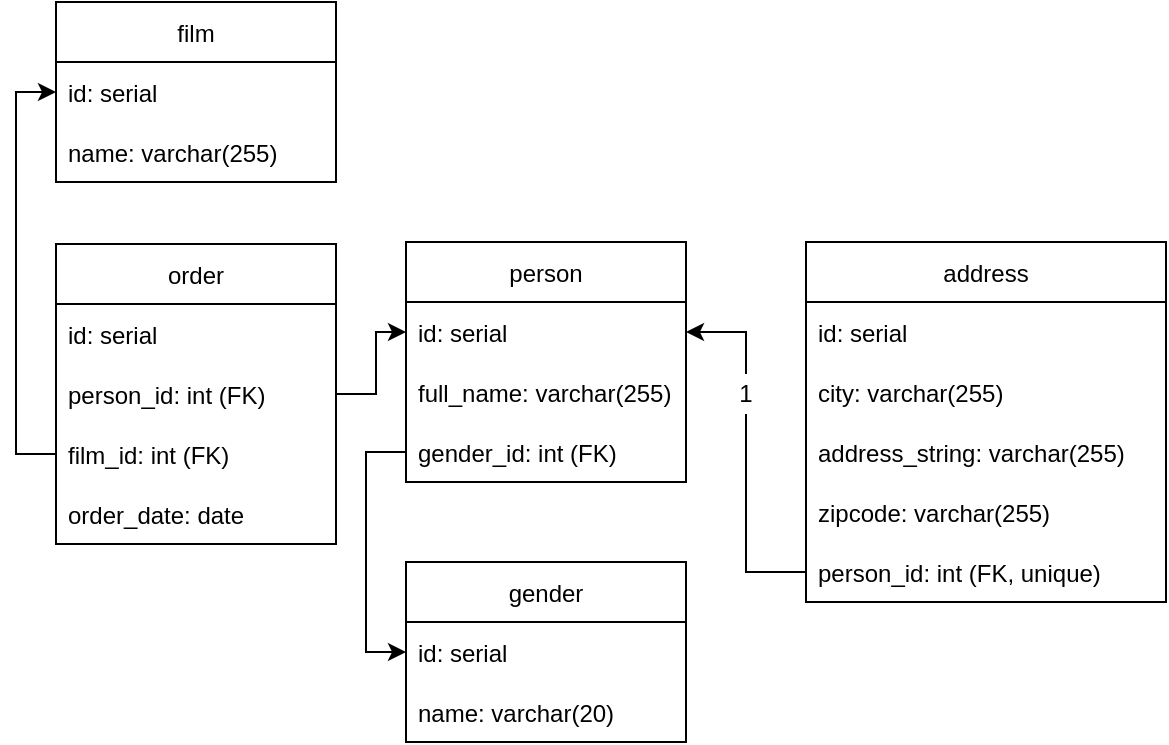 <mxfile version="20.3.0" type="device"><diagram id="j43vD2auWmKj3YSE7arQ" name="Page-1"><mxGraphModel dx="1207" dy="1104" grid="1" gridSize="10" guides="1" tooltips="1" connect="1" arrows="1" fold="1" page="1" pageScale="1" pageWidth="850" pageHeight="1100" math="0" shadow="0"><root><mxCell id="0"/><mxCell id="1" parent="0"/><mxCell id="PZMbB9I0WdduzSQIdq6V-1" value="person" style="swimlane;fontStyle=0;childLayout=stackLayout;horizontal=1;startSize=30;horizontalStack=0;resizeParent=1;resizeParentMax=0;resizeLast=0;collapsible=1;marginBottom=0;" vertex="1" parent="1"><mxGeometry x="320" y="180" width="140" height="120" as="geometry"/></mxCell><mxCell id="PZMbB9I0WdduzSQIdq6V-2" value="id: serial" style="text;strokeColor=none;fillColor=none;align=left;verticalAlign=middle;spacingLeft=4;spacingRight=4;overflow=hidden;points=[[0,0.5],[1,0.5]];portConstraint=eastwest;rotatable=0;" vertex="1" parent="PZMbB9I0WdduzSQIdq6V-1"><mxGeometry y="30" width="140" height="30" as="geometry"/></mxCell><mxCell id="PZMbB9I0WdduzSQIdq6V-3" value="full_name: varchar(255)" style="text;strokeColor=none;fillColor=none;align=left;verticalAlign=middle;spacingLeft=4;spacingRight=4;overflow=hidden;points=[[0,0.5],[1,0.5]];portConstraint=eastwest;rotatable=0;" vertex="1" parent="PZMbB9I0WdduzSQIdq6V-1"><mxGeometry y="60" width="140" height="30" as="geometry"/></mxCell><mxCell id="PZMbB9I0WdduzSQIdq6V-13" value="gender_id: int (FK)" style="text;strokeColor=none;fillColor=none;align=left;verticalAlign=middle;spacingLeft=4;spacingRight=4;overflow=hidden;points=[[0,0.5],[1,0.5]];portConstraint=eastwest;rotatable=0;" vertex="1" parent="PZMbB9I0WdduzSQIdq6V-1"><mxGeometry y="90" width="140" height="30" as="geometry"/></mxCell><mxCell id="PZMbB9I0WdduzSQIdq6V-5" value="address" style="swimlane;fontStyle=0;childLayout=stackLayout;horizontal=1;startSize=30;horizontalStack=0;resizeParent=1;resizeParentMax=0;resizeLast=0;collapsible=1;marginBottom=0;" vertex="1" parent="1"><mxGeometry x="520" y="180" width="180" height="180" as="geometry"/></mxCell><mxCell id="PZMbB9I0WdduzSQIdq6V-6" value="id: serial" style="text;strokeColor=none;fillColor=none;align=left;verticalAlign=middle;spacingLeft=4;spacingRight=4;overflow=hidden;points=[[0,0.5],[1,0.5]];portConstraint=eastwest;rotatable=0;" vertex="1" parent="PZMbB9I0WdduzSQIdq6V-5"><mxGeometry y="30" width="180" height="30" as="geometry"/></mxCell><mxCell id="PZMbB9I0WdduzSQIdq6V-7" value="city: varchar(255)" style="text;strokeColor=none;fillColor=none;align=left;verticalAlign=middle;spacingLeft=4;spacingRight=4;overflow=hidden;points=[[0,0.5],[1,0.5]];portConstraint=eastwest;rotatable=0;" vertex="1" parent="PZMbB9I0WdduzSQIdq6V-5"><mxGeometry y="60" width="180" height="30" as="geometry"/></mxCell><mxCell id="PZMbB9I0WdduzSQIdq6V-30" value="address_string: varchar(255)" style="text;strokeColor=none;fillColor=none;align=left;verticalAlign=middle;spacingLeft=4;spacingRight=4;overflow=hidden;points=[[0,0.5],[1,0.5]];portConstraint=eastwest;rotatable=0;" vertex="1" parent="PZMbB9I0WdduzSQIdq6V-5"><mxGeometry y="90" width="180" height="30" as="geometry"/></mxCell><mxCell id="PZMbB9I0WdduzSQIdq6V-31" value="zipcode: varchar(255)" style="text;strokeColor=none;fillColor=none;align=left;verticalAlign=middle;spacingLeft=4;spacingRight=4;overflow=hidden;points=[[0,0.5],[1,0.5]];portConstraint=eastwest;rotatable=0;" vertex="1" parent="PZMbB9I0WdduzSQIdq6V-5"><mxGeometry y="120" width="180" height="30" as="geometry"/></mxCell><mxCell id="PZMbB9I0WdduzSQIdq6V-8" value="person_id: int (FK, unique)" style="text;strokeColor=none;fillColor=none;align=left;verticalAlign=middle;spacingLeft=4;spacingRight=4;overflow=hidden;points=[[0,0.5],[1,0.5]];portConstraint=eastwest;rotatable=0;" vertex="1" parent="PZMbB9I0WdduzSQIdq6V-5"><mxGeometry y="150" width="180" height="30" as="geometry"/></mxCell><mxCell id="PZMbB9I0WdduzSQIdq6V-9" value="gender" style="swimlane;fontStyle=0;childLayout=stackLayout;horizontal=1;startSize=30;horizontalStack=0;resizeParent=1;resizeParentMax=0;resizeLast=0;collapsible=1;marginBottom=0;" vertex="1" parent="1"><mxGeometry x="320" y="340" width="140" height="90" as="geometry"/></mxCell><mxCell id="PZMbB9I0WdduzSQIdq6V-10" value="id: serial" style="text;strokeColor=none;fillColor=none;align=left;verticalAlign=middle;spacingLeft=4;spacingRight=4;overflow=hidden;points=[[0,0.5],[1,0.5]];portConstraint=eastwest;rotatable=0;" vertex="1" parent="PZMbB9I0WdduzSQIdq6V-9"><mxGeometry y="30" width="140" height="30" as="geometry"/></mxCell><mxCell id="PZMbB9I0WdduzSQIdq6V-11" value="name: varchar(20)" style="text;strokeColor=none;fillColor=none;align=left;verticalAlign=middle;spacingLeft=4;spacingRight=4;overflow=hidden;points=[[0,0.5],[1,0.5]];portConstraint=eastwest;rotatable=0;" vertex="1" parent="PZMbB9I0WdduzSQIdq6V-9"><mxGeometry y="60" width="140" height="30" as="geometry"/></mxCell><mxCell id="PZMbB9I0WdduzSQIdq6V-15" style="edgeStyle=orthogonalEdgeStyle;rounded=0;orthogonalLoop=1;jettySize=auto;html=1;exitX=0;exitY=0.5;exitDx=0;exitDy=0;entryX=1;entryY=0.5;entryDx=0;entryDy=0;" edge="1" parent="1" source="PZMbB9I0WdduzSQIdq6V-8" target="PZMbB9I0WdduzSQIdq6V-2"><mxGeometry relative="1" as="geometry"/></mxCell><mxCell id="PZMbB9I0WdduzSQIdq6V-16" value="1" style="text;html=1;strokeColor=none;fillColor=default;align=center;verticalAlign=middle;whiteSpace=wrap;rounded=0;spacing=0;" vertex="1" parent="1"><mxGeometry x="475" y="246" width="30" height="20" as="geometry"/></mxCell><mxCell id="PZMbB9I0WdduzSQIdq6V-18" value="film" style="swimlane;fontStyle=0;childLayout=stackLayout;horizontal=1;startSize=30;horizontalStack=0;resizeParent=1;resizeParentMax=0;resizeLast=0;collapsible=1;marginBottom=0;fillColor=default;" vertex="1" parent="1"><mxGeometry x="145" y="60" width="140" height="90" as="geometry"/></mxCell><mxCell id="PZMbB9I0WdduzSQIdq6V-19" value="id: serial" style="text;strokeColor=none;fillColor=none;align=left;verticalAlign=middle;spacingLeft=4;spacingRight=4;overflow=hidden;points=[[0,0.5],[1,0.5]];portConstraint=eastwest;rotatable=0;" vertex="1" parent="PZMbB9I0WdduzSQIdq6V-18"><mxGeometry y="30" width="140" height="30" as="geometry"/></mxCell><mxCell id="PZMbB9I0WdduzSQIdq6V-20" value="name: varchar(255)" style="text;strokeColor=none;fillColor=none;align=left;verticalAlign=middle;spacingLeft=4;spacingRight=4;overflow=hidden;points=[[0,0.5],[1,0.5]];portConstraint=eastwest;rotatable=0;" vertex="1" parent="PZMbB9I0WdduzSQIdq6V-18"><mxGeometry y="60" width="140" height="30" as="geometry"/></mxCell><mxCell id="PZMbB9I0WdduzSQIdq6V-22" value="order" style="swimlane;fontStyle=0;childLayout=stackLayout;horizontal=1;startSize=30;horizontalStack=0;resizeParent=1;resizeParentMax=0;resizeLast=0;collapsible=1;marginBottom=0;fillColor=default;" vertex="1" parent="1"><mxGeometry x="145" y="181" width="140" height="150" as="geometry"/></mxCell><mxCell id="PZMbB9I0WdduzSQIdq6V-23" value="id: serial" style="text;strokeColor=none;fillColor=none;align=left;verticalAlign=middle;spacingLeft=4;spacingRight=4;overflow=hidden;points=[[0,0.5],[1,0.5]];portConstraint=eastwest;rotatable=0;" vertex="1" parent="PZMbB9I0WdduzSQIdq6V-22"><mxGeometry y="30" width="140" height="30" as="geometry"/></mxCell><mxCell id="PZMbB9I0WdduzSQIdq6V-24" value="person_id: int (FK)" style="text;strokeColor=none;fillColor=none;align=left;verticalAlign=middle;spacingLeft=4;spacingRight=4;overflow=hidden;points=[[0,0.5],[1,0.5]];portConstraint=eastwest;rotatable=0;" vertex="1" parent="PZMbB9I0WdduzSQIdq6V-22"><mxGeometry y="60" width="140" height="30" as="geometry"/></mxCell><mxCell id="PZMbB9I0WdduzSQIdq6V-25" value="film_id: int (FK)" style="text;strokeColor=none;fillColor=none;align=left;verticalAlign=middle;spacingLeft=4;spacingRight=4;overflow=hidden;points=[[0,0.5],[1,0.5]];portConstraint=eastwest;rotatable=0;" vertex="1" parent="PZMbB9I0WdduzSQIdq6V-22"><mxGeometry y="90" width="140" height="30" as="geometry"/></mxCell><mxCell id="PZMbB9I0WdduzSQIdq6V-26" value="order_date: date" style="text;strokeColor=none;fillColor=none;align=left;verticalAlign=middle;spacingLeft=4;spacingRight=4;overflow=hidden;points=[[0,0.5],[1,0.5]];portConstraint=eastwest;rotatable=0;" vertex="1" parent="PZMbB9I0WdduzSQIdq6V-22"><mxGeometry y="120" width="140" height="30" as="geometry"/></mxCell><mxCell id="PZMbB9I0WdduzSQIdq6V-27" style="edgeStyle=orthogonalEdgeStyle;rounded=0;orthogonalLoop=1;jettySize=auto;html=1;exitX=1;exitY=0.5;exitDx=0;exitDy=0;entryX=0;entryY=0.5;entryDx=0;entryDy=0;" edge="1" parent="1" source="PZMbB9I0WdduzSQIdq6V-24" target="PZMbB9I0WdduzSQIdq6V-2"><mxGeometry relative="1" as="geometry"/></mxCell><mxCell id="PZMbB9I0WdduzSQIdq6V-28" style="edgeStyle=orthogonalEdgeStyle;rounded=0;orthogonalLoop=1;jettySize=auto;html=1;exitX=0;exitY=0.5;exitDx=0;exitDy=0;entryX=0;entryY=0.5;entryDx=0;entryDy=0;" edge="1" parent="1" source="PZMbB9I0WdduzSQIdq6V-25" target="PZMbB9I0WdduzSQIdq6V-19"><mxGeometry relative="1" as="geometry"/></mxCell><mxCell id="PZMbB9I0WdduzSQIdq6V-29" style="edgeStyle=orthogonalEdgeStyle;rounded=0;orthogonalLoop=1;jettySize=auto;html=1;exitX=0;exitY=0.5;exitDx=0;exitDy=0;entryX=0;entryY=0.5;entryDx=0;entryDy=0;" edge="1" parent="1" source="PZMbB9I0WdduzSQIdq6V-13" target="PZMbB9I0WdduzSQIdq6V-10"><mxGeometry relative="1" as="geometry"/></mxCell></root></mxGraphModel></diagram></mxfile>